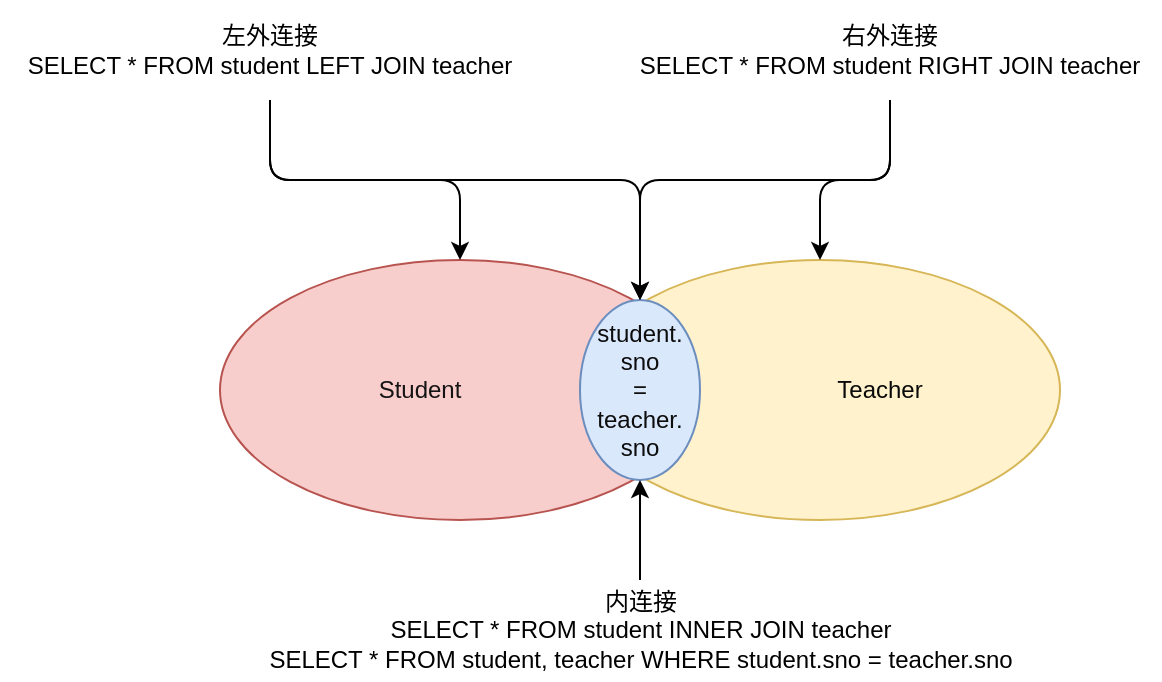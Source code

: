 <mxfile>
    <diagram id="Pi4Ox9v-zW7Scc46CU07" name="第 2 页">
        <mxGraphModel dx="1407" dy="1152" grid="1" gridSize="10" guides="1" tooltips="1" connect="1" arrows="1" fold="1" page="1" pageScale="1" pageWidth="827" pageHeight="1169" math="0" shadow="0">
            <root>
                <mxCell id="0"/>
                <mxCell id="1" parent="0"/>
                <mxCell id="o4VDM1muqgJ6QWm6Sftw-1" value="" style="ellipse;whiteSpace=wrap;html=1;fillColor=#f8cecc;strokeColor=#b85450;" vertex="1" parent="1">
                    <mxGeometry x="110" y="440" width="240" height="130" as="geometry"/>
                </mxCell>
                <mxCell id="o4VDM1muqgJ6QWm6Sftw-2" value="" style="ellipse;whiteSpace=wrap;html=1;fillColor=#fff2cc;strokeColor=#d6b656;" vertex="1" parent="1">
                    <mxGeometry x="290" y="440" width="240" height="130" as="geometry"/>
                </mxCell>
                <mxCell id="o4VDM1muqgJ6QWm6Sftw-5" value="" style="ellipse;whiteSpace=wrap;html=1;fillColor=#dae8fc;strokeColor=#6c8ebf;" vertex="1" parent="1">
                    <mxGeometry x="290" y="460" width="60" height="90" as="geometry"/>
                </mxCell>
                <mxCell id="o4VDM1muqgJ6QWm6Sftw-6" value="Student" style="text;html=1;strokeColor=none;fillColor=none;align=center;verticalAlign=middle;whiteSpace=wrap;rounded=0;fontColor=#151414;" vertex="1" parent="1">
                    <mxGeometry x="180" y="490" width="60" height="30" as="geometry"/>
                </mxCell>
                <mxCell id="o4VDM1muqgJ6QWm6Sftw-7" value="Teacher" style="text;html=1;strokeColor=none;fillColor=none;align=center;verticalAlign=middle;whiteSpace=wrap;rounded=0;fontColor=#0a0a0a;" vertex="1" parent="1">
                    <mxGeometry x="410" y="490" width="60" height="30" as="geometry"/>
                </mxCell>
                <mxCell id="o4VDM1muqgJ6QWm6Sftw-8" value="&lt;font color=&quot;#0d0d0d&quot;&gt;student.&lt;br&gt;sno&lt;br&gt;=&lt;br&gt;teacher.&lt;br&gt;sno&lt;/font&gt;" style="text;html=1;strokeColor=none;fillColor=none;align=center;verticalAlign=middle;whiteSpace=wrap;rounded=0;" vertex="1" parent="1">
                    <mxGeometry x="290" y="460" width="60" height="90" as="geometry"/>
                </mxCell>
                <mxCell id="o4VDM1muqgJ6QWm6Sftw-10" style="edgeStyle=none;html=1;exitX=0.5;exitY=0;exitDx=0;exitDy=0;" edge="1" parent="1" source="o4VDM1muqgJ6QWm6Sftw-9" target="o4VDM1muqgJ6QWm6Sftw-5">
                    <mxGeometry relative="1" as="geometry"/>
                </mxCell>
                <mxCell id="o4VDM1muqgJ6QWm6Sftw-9" value="内连接&lt;br&gt;SELECT * FROM student INNER JOIN teacher&lt;br&gt;SELECT * FROM student, teacher WHERE student.sno = teacher.sno" style="text;html=1;strokeColor=none;fillColor=none;align=center;verticalAlign=middle;whiteSpace=wrap;rounded=0;" vertex="1" parent="1">
                    <mxGeometry x="127.5" y="600" width="385" height="50" as="geometry"/>
                </mxCell>
                <mxCell id="o4VDM1muqgJ6QWm6Sftw-12" style="edgeStyle=none;html=1;exitX=0.5;exitY=1;exitDx=0;exitDy=0;entryX=0.5;entryY=0;entryDx=0;entryDy=0;" edge="1" parent="1" source="o4VDM1muqgJ6QWm6Sftw-11" target="o4VDM1muqgJ6QWm6Sftw-1">
                    <mxGeometry relative="1" as="geometry">
                        <Array as="points">
                            <mxPoint x="135" y="400"/>
                            <mxPoint x="230" y="400"/>
                        </Array>
                    </mxGeometry>
                </mxCell>
                <mxCell id="o4VDM1muqgJ6QWm6Sftw-14" style="edgeStyle=none;html=1;exitX=0.5;exitY=1;exitDx=0;exitDy=0;entryX=0.5;entryY=0;entryDx=0;entryDy=0;" edge="1" parent="1" source="o4VDM1muqgJ6QWm6Sftw-11" target="o4VDM1muqgJ6QWm6Sftw-8">
                    <mxGeometry relative="1" as="geometry">
                        <mxPoint x="340" y="430" as="targetPoint"/>
                        <Array as="points">
                            <mxPoint x="135" y="400"/>
                            <mxPoint x="320" y="400"/>
                        </Array>
                    </mxGeometry>
                </mxCell>
                <mxCell id="o4VDM1muqgJ6QWm6Sftw-11" value="左外连接&lt;br&gt;SELECT * FROM student LEFT JOIN teacher" style="text;html=1;strokeColor=none;fillColor=none;align=center;verticalAlign=middle;whiteSpace=wrap;rounded=0;" vertex="1" parent="1">
                    <mxGeometry y="310" width="270" height="50" as="geometry"/>
                </mxCell>
                <mxCell id="o4VDM1muqgJ6QWm6Sftw-15" style="edgeStyle=none;html=1;exitX=0.5;exitY=1;exitDx=0;exitDy=0;entryX=0.5;entryY=0;entryDx=0;entryDy=0;" edge="1" parent="1" source="o4VDM1muqgJ6QWm6Sftw-13" target="o4VDM1muqgJ6QWm6Sftw-2">
                    <mxGeometry relative="1" as="geometry">
                        <Array as="points">
                            <mxPoint x="445" y="400"/>
                            <mxPoint x="410" y="400"/>
                        </Array>
                    </mxGeometry>
                </mxCell>
                <mxCell id="o4VDM1muqgJ6QWm6Sftw-16" style="edgeStyle=none;html=1;exitX=0.5;exitY=1;exitDx=0;exitDy=0;" edge="1" parent="1" source="o4VDM1muqgJ6QWm6Sftw-13" target="o4VDM1muqgJ6QWm6Sftw-5">
                    <mxGeometry relative="1" as="geometry">
                        <Array as="points">
                            <mxPoint x="445" y="400"/>
                            <mxPoint x="320" y="400"/>
                        </Array>
                    </mxGeometry>
                </mxCell>
                <mxCell id="o4VDM1muqgJ6QWm6Sftw-13" value="右外连接&lt;br&gt;SELECT * FROM student RIGHT JOIN teacher" style="text;html=1;strokeColor=none;fillColor=none;align=center;verticalAlign=middle;whiteSpace=wrap;rounded=0;" vertex="1" parent="1">
                    <mxGeometry x="310" y="310" width="270" height="50" as="geometry"/>
                </mxCell>
            </root>
        </mxGraphModel>
    </diagram>
    <diagram id="PlW5FaoQplSRWRfKbl_Q" name="第 1 页">
        <mxGraphModel dx="1407" dy="1152" grid="1" gridSize="10" guides="1" tooltips="1" connect="1" arrows="1" fold="1" page="1" pageScale="1" pageWidth="827" pageHeight="1169" math="0" shadow="0">
            <root>
                <mxCell id="0"/>
                <mxCell id="1" parent="0"/>
                <mxCell id="2" value="&lt;b&gt;SQL&lt;/b&gt;" style="rounded=0;whiteSpace=wrap;html=1;" parent="1" vertex="1">
                    <mxGeometry x="200" y="230" width="80" height="40" as="geometry"/>
                </mxCell>
                <mxCell id="4" value="" style="endArrow=none;dashed=1;html=1;" parent="1" edge="1">
                    <mxGeometry width="50" height="50" relative="1" as="geometry">
                        <mxPoint x="60" y="300" as="sourcePoint"/>
                        <mxPoint x="610" y="300" as="targetPoint"/>
                    </mxGeometry>
                </mxCell>
                <mxCell id="5" value="" style="endArrow=none;dashed=1;html=1;" parent="1" edge="1">
                    <mxGeometry width="50" height="50" relative="1" as="geometry">
                        <mxPoint x="60" y="380" as="sourcePoint"/>
                        <mxPoint x="610" y="380" as="targetPoint"/>
                    </mxGeometry>
                </mxCell>
                <mxCell id="6" value="&lt;b&gt;视图1&lt;/b&gt;" style="rounded=0;whiteSpace=wrap;html=1;" parent="1" vertex="1">
                    <mxGeometry x="200" y="320" width="80" height="40" as="geometry"/>
                </mxCell>
                <mxCell id="7" value="&lt;b&gt;视图2&lt;/b&gt;" style="rounded=0;whiteSpace=wrap;html=1;" parent="1" vertex="1">
                    <mxGeometry x="350" y="320" width="80" height="40" as="geometry"/>
                </mxCell>
                <mxCell id="8" value="&lt;b&gt;基本表1&lt;/b&gt;" style="rounded=0;whiteSpace=wrap;html=1;" parent="1" vertex="1">
                    <mxGeometry x="80" y="410" width="80" height="40" as="geometry"/>
                </mxCell>
                <mxCell id="9" value="&lt;b&gt;基本表2&lt;/b&gt;" style="rounded=0;whiteSpace=wrap;html=1;" parent="1" vertex="1">
                    <mxGeometry x="200" y="410" width="80" height="40" as="geometry"/>
                </mxCell>
                <mxCell id="10" value="&lt;b&gt;基本表3&lt;/b&gt;" style="rounded=0;whiteSpace=wrap;html=1;" parent="1" vertex="1">
                    <mxGeometry x="310" y="410" width="80" height="40" as="geometry"/>
                </mxCell>
                <mxCell id="11" value="&lt;b&gt;基本表4&lt;/b&gt;" style="rounded=0;whiteSpace=wrap;html=1;" parent="1" vertex="1">
                    <mxGeometry x="430" y="410" width="80" height="40" as="geometry"/>
                </mxCell>
                <mxCell id="12" value="" style="endArrow=none;dashed=1;html=1;" parent="1" edge="1">
                    <mxGeometry width="50" height="50" relative="1" as="geometry">
                        <mxPoint x="60" y="470" as="sourcePoint"/>
                        <mxPoint x="610" y="470" as="targetPoint"/>
                    </mxGeometry>
                </mxCell>
                <mxCell id="13" value="外模式" style="text;html=1;strokeColor=none;fillColor=none;align=center;verticalAlign=middle;whiteSpace=wrap;rounded=0;" parent="1" vertex="1">
                    <mxGeometry x="550" y="325" width="60" height="30" as="geometry"/>
                </mxCell>
                <mxCell id="14" value="模式" style="text;html=1;strokeColor=none;fillColor=none;align=center;verticalAlign=middle;whiteSpace=wrap;rounded=0;" parent="1" vertex="1">
                    <mxGeometry x="550" y="415" width="60" height="30" as="geometry"/>
                </mxCell>
                <mxCell id="15" value="内模式" style="text;html=1;strokeColor=none;fillColor=none;align=center;verticalAlign=middle;whiteSpace=wrap;rounded=0;" parent="1" vertex="1">
                    <mxGeometry x="550" y="490" width="60" height="30" as="geometry"/>
                </mxCell>
                <mxCell id="16" value="&lt;b&gt;存储文件1&lt;/b&gt;" style="rounded=0;whiteSpace=wrap;html=1;" parent="1" vertex="1">
                    <mxGeometry x="200" y="490" width="80" height="40" as="geometry"/>
                </mxCell>
                <mxCell id="17" value="&lt;b&gt;存储文件2&lt;/b&gt;" style="rounded=0;whiteSpace=wrap;html=1;" parent="1" vertex="1">
                    <mxGeometry x="430" y="485" width="80" height="40" as="geometry"/>
                </mxCell>
                <mxCell id="18" value="" style="endArrow=classic;startArrow=classic;html=1;entryX=0.25;entryY=1;entryDx=0;entryDy=0;exitX=0.5;exitY=0;exitDx=0;exitDy=0;" parent="1" source="8" target="2" edge="1">
                    <mxGeometry width="50" height="50" relative="1" as="geometry">
                        <mxPoint x="70" y="650" as="sourcePoint"/>
                        <mxPoint x="120" y="600" as="targetPoint"/>
                    </mxGeometry>
                </mxCell>
                <mxCell id="19" value="" style="endArrow=classic;startArrow=classic;html=1;entryX=0.5;entryY=1;entryDx=0;entryDy=0;exitX=0.5;exitY=0;exitDx=0;exitDy=0;" parent="1" source="6" target="2" edge="1">
                    <mxGeometry width="50" height="50" relative="1" as="geometry">
                        <mxPoint x="390" y="610" as="sourcePoint"/>
                        <mxPoint x="440" y="560" as="targetPoint"/>
                    </mxGeometry>
                </mxCell>
                <mxCell id="20" value="" style="endArrow=classic;startArrow=classic;html=1;entryX=0.75;entryY=1;entryDx=0;entryDy=0;exitX=0.5;exitY=0;exitDx=0;exitDy=0;" parent="1" source="7" target="2" edge="1">
                    <mxGeometry width="50" height="50" relative="1" as="geometry">
                        <mxPoint x="280" y="730" as="sourcePoint"/>
                        <mxPoint x="330" y="680" as="targetPoint"/>
                    </mxGeometry>
                </mxCell>
                <mxCell id="21" value="" style="endArrow=classic;startArrow=classic;html=1;entryX=0.5;entryY=1;entryDx=0;entryDy=0;exitX=0.5;exitY=0;exitDx=0;exitDy=0;" parent="1" source="9" target="6" edge="1">
                    <mxGeometry width="50" height="50" relative="1" as="geometry">
                        <mxPoint x="230" y="740" as="sourcePoint"/>
                        <mxPoint x="280" y="690" as="targetPoint"/>
                    </mxGeometry>
                </mxCell>
                <mxCell id="22" value="" style="endArrow=classic;startArrow=classic;html=1;entryX=0.5;entryY=1;entryDx=0;entryDy=0;exitX=0.5;exitY=0;exitDx=0;exitDy=0;" parent="1" source="16" target="9" edge="1">
                    <mxGeometry width="50" height="50" relative="1" as="geometry">
                        <mxPoint x="250" y="480" as="sourcePoint"/>
                        <mxPoint x="270" y="650" as="targetPoint"/>
                    </mxGeometry>
                </mxCell>
                <mxCell id="23" value="" style="endArrow=classic;startArrow=classic;html=1;exitX=0.5;exitY=1;exitDx=0;exitDy=0;entryX=0.25;entryY=0;entryDx=0;entryDy=0;" parent="1" source="8" target="16" edge="1">
                    <mxGeometry width="50" height="50" relative="1" as="geometry">
                        <mxPoint x="160" y="690" as="sourcePoint"/>
                        <mxPoint x="210" y="640" as="targetPoint"/>
                    </mxGeometry>
                </mxCell>
                <mxCell id="24" value="" style="endArrow=classic;startArrow=classic;html=1;exitX=0.75;exitY=0;exitDx=0;exitDy=0;entryX=0.5;entryY=1;entryDx=0;entryDy=0;" parent="1" source="16" target="10" edge="1">
                    <mxGeometry width="50" height="50" relative="1" as="geometry">
                        <mxPoint x="270" y="690" as="sourcePoint"/>
                        <mxPoint x="320" y="640" as="targetPoint"/>
                    </mxGeometry>
                </mxCell>
                <mxCell id="25" value="" style="endArrow=classic;startArrow=classic;html=1;entryX=0.25;entryY=1;entryDx=0;entryDy=0;exitX=0.5;exitY=0;exitDx=0;exitDy=0;" parent="1" source="10" target="7" edge="1">
                    <mxGeometry width="50" height="50" relative="1" as="geometry">
                        <mxPoint x="360" y="670" as="sourcePoint"/>
                        <mxPoint x="410" y="620" as="targetPoint"/>
                    </mxGeometry>
                </mxCell>
                <mxCell id="26" value="" style="endArrow=classic;startArrow=classic;html=1;entryX=0.75;entryY=1;entryDx=0;entryDy=0;exitX=0.5;exitY=0;exitDx=0;exitDy=0;" parent="1" source="11" target="7" edge="1">
                    <mxGeometry width="50" height="50" relative="1" as="geometry">
                        <mxPoint x="340" y="710" as="sourcePoint"/>
                        <mxPoint x="390" y="660" as="targetPoint"/>
                    </mxGeometry>
                </mxCell>
                <mxCell id="27" value="" style="endArrow=classic;startArrow=classic;html=1;entryX=0.5;entryY=1;entryDx=0;entryDy=0;exitX=0.5;exitY=0;exitDx=0;exitDy=0;" parent="1" source="17" target="11" edge="1">
                    <mxGeometry width="50" height="50" relative="1" as="geometry">
                        <mxPoint x="340" y="750" as="sourcePoint"/>
                        <mxPoint x="390" y="700" as="targetPoint"/>
                    </mxGeometry>
                </mxCell>
            </root>
        </mxGraphModel>
    </diagram>
</mxfile>